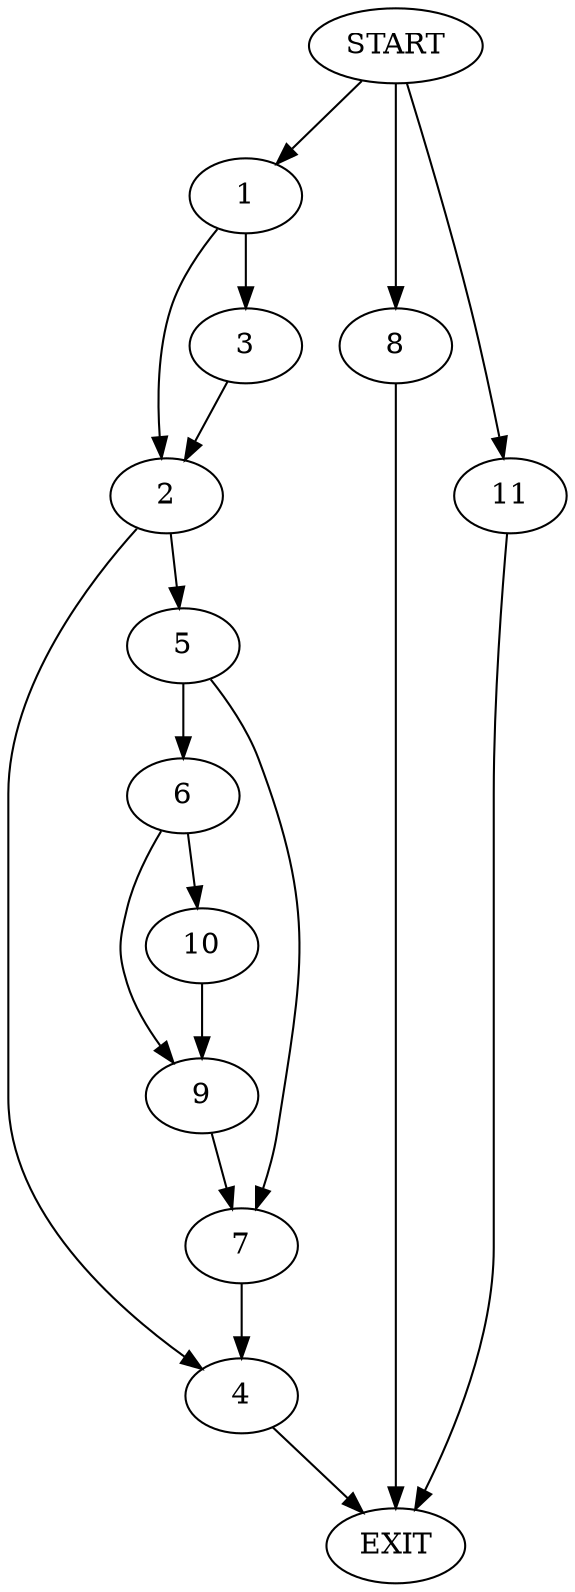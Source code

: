 digraph {
0 [label="START"]
12 [label="EXIT"]
0 -> 1
1 -> 2
1 -> 3
3 -> 2
2 -> 4
2 -> 5
5 -> 6
5 -> 7
4 -> 12
0 -> 8
8 -> 12
7 -> 4
6 -> 9
6 -> 10
9 -> 7
10 -> 9
0 -> 11
11 -> 12
}
